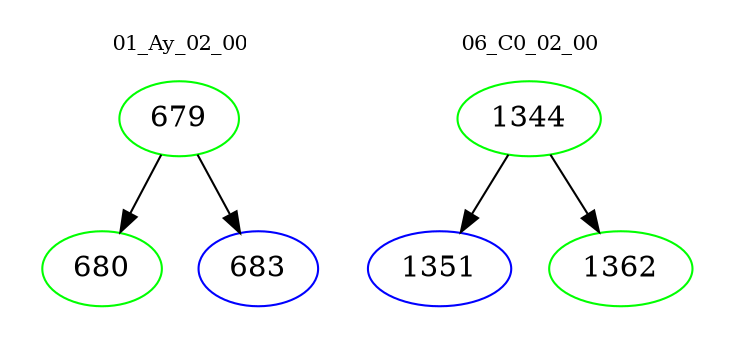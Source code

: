 digraph{
subgraph cluster_0 {
color = white
label = "01_Ay_02_00";
fontsize=10;
T0_679 [label="679", color="green"]
T0_679 -> T0_680 [color="black"]
T0_680 [label="680", color="green"]
T0_679 -> T0_683 [color="black"]
T0_683 [label="683", color="blue"]
}
subgraph cluster_1 {
color = white
label = "06_C0_02_00";
fontsize=10;
T1_1344 [label="1344", color="green"]
T1_1344 -> T1_1351 [color="black"]
T1_1351 [label="1351", color="blue"]
T1_1344 -> T1_1362 [color="black"]
T1_1362 [label="1362", color="green"]
}
}
